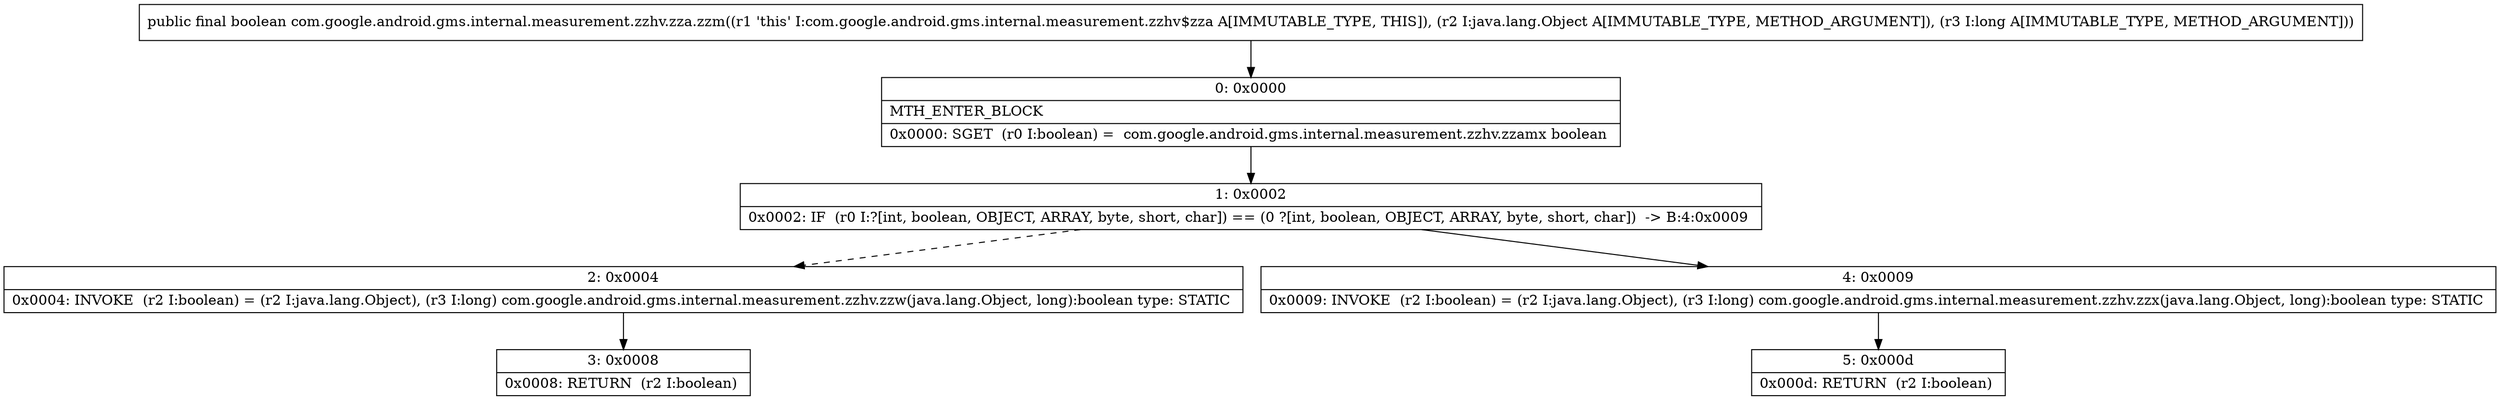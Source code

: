 digraph "CFG forcom.google.android.gms.internal.measurement.zzhv.zza.zzm(Ljava\/lang\/Object;J)Z" {
Node_0 [shape=record,label="{0\:\ 0x0000|MTH_ENTER_BLOCK\l|0x0000: SGET  (r0 I:boolean) =  com.google.android.gms.internal.measurement.zzhv.zzamx boolean \l}"];
Node_1 [shape=record,label="{1\:\ 0x0002|0x0002: IF  (r0 I:?[int, boolean, OBJECT, ARRAY, byte, short, char]) == (0 ?[int, boolean, OBJECT, ARRAY, byte, short, char])  \-\> B:4:0x0009 \l}"];
Node_2 [shape=record,label="{2\:\ 0x0004|0x0004: INVOKE  (r2 I:boolean) = (r2 I:java.lang.Object), (r3 I:long) com.google.android.gms.internal.measurement.zzhv.zzw(java.lang.Object, long):boolean type: STATIC \l}"];
Node_3 [shape=record,label="{3\:\ 0x0008|0x0008: RETURN  (r2 I:boolean) \l}"];
Node_4 [shape=record,label="{4\:\ 0x0009|0x0009: INVOKE  (r2 I:boolean) = (r2 I:java.lang.Object), (r3 I:long) com.google.android.gms.internal.measurement.zzhv.zzx(java.lang.Object, long):boolean type: STATIC \l}"];
Node_5 [shape=record,label="{5\:\ 0x000d|0x000d: RETURN  (r2 I:boolean) \l}"];
MethodNode[shape=record,label="{public final boolean com.google.android.gms.internal.measurement.zzhv.zza.zzm((r1 'this' I:com.google.android.gms.internal.measurement.zzhv$zza A[IMMUTABLE_TYPE, THIS]), (r2 I:java.lang.Object A[IMMUTABLE_TYPE, METHOD_ARGUMENT]), (r3 I:long A[IMMUTABLE_TYPE, METHOD_ARGUMENT])) }"];
MethodNode -> Node_0;
Node_0 -> Node_1;
Node_1 -> Node_2[style=dashed];
Node_1 -> Node_4;
Node_2 -> Node_3;
Node_4 -> Node_5;
}

